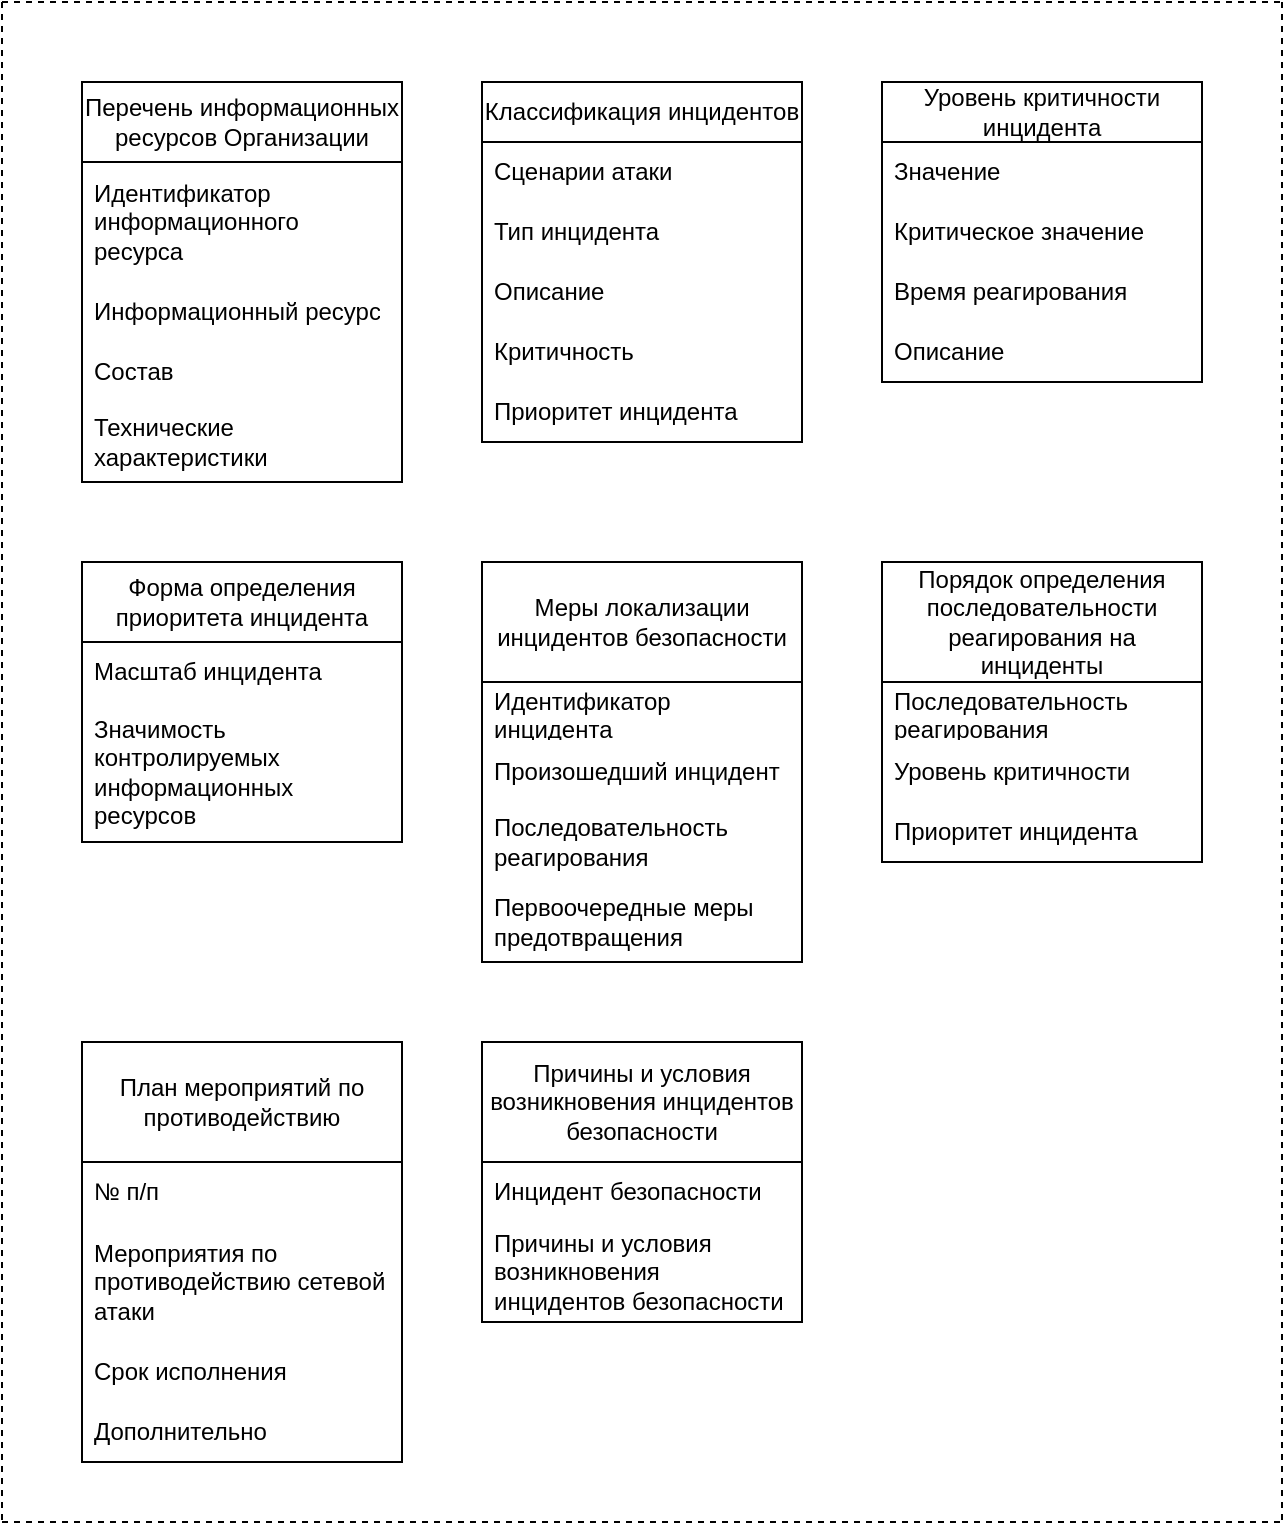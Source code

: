 <mxfile version="24.8.6">
  <diagram id="XmhMLrY5rcQZFRlhpqio" name="Страница — 1">
    <mxGraphModel dx="1290" dy="567" grid="1" gridSize="10" guides="1" tooltips="1" connect="1" arrows="1" fold="1" page="1" pageScale="1" pageWidth="827" pageHeight="1169" math="0" shadow="0">
      <root>
        <mxCell id="0" />
        <mxCell id="1" parent="0" />
        <mxCell id="afDjPK45F89lLLZITFo6-1" value="" style="endArrow=none;dashed=1;html=1;rounded=0;" edge="1" parent="1">
          <mxGeometry width="50" height="50" relative="1" as="geometry">
            <mxPoint x="80" y="80" as="sourcePoint" />
            <mxPoint x="720" y="80" as="targetPoint" />
          </mxGeometry>
        </mxCell>
        <mxCell id="afDjPK45F89lLLZITFo6-2" value="" style="endArrow=none;dashed=1;html=1;rounded=0;" edge="1" parent="1">
          <mxGeometry width="50" height="50" relative="1" as="geometry">
            <mxPoint x="80" y="840" as="sourcePoint" />
            <mxPoint x="720" y="840" as="targetPoint" />
          </mxGeometry>
        </mxCell>
        <mxCell id="afDjPK45F89lLLZITFo6-3" value="" style="endArrow=none;dashed=1;html=1;rounded=0;" edge="1" parent="1">
          <mxGeometry width="50" height="50" relative="1" as="geometry">
            <mxPoint x="80" y="80" as="sourcePoint" />
            <mxPoint x="80" y="840" as="targetPoint" />
          </mxGeometry>
        </mxCell>
        <mxCell id="afDjPK45F89lLLZITFo6-4" value="" style="endArrow=none;dashed=1;html=1;rounded=0;" edge="1" parent="1">
          <mxGeometry width="50" height="50" relative="1" as="geometry">
            <mxPoint x="720" y="80" as="sourcePoint" />
            <mxPoint x="720" y="840" as="targetPoint" />
          </mxGeometry>
        </mxCell>
        <mxCell id="afDjPK45F89lLLZITFo6-5" value="Меры локализации инцидентов безопасности" style="swimlane;fontStyle=0;childLayout=stackLayout;horizontal=1;startSize=60;horizontalStack=0;resizeParent=1;resizeParentMax=0;resizeLast=0;collapsible=1;marginBottom=0;whiteSpace=wrap;html=1;" vertex="1" parent="1">
          <mxGeometry x="320" y="360" width="160" height="200" as="geometry" />
        </mxCell>
        <mxCell id="afDjPK45F89lLLZITFo6-6" value="Идентификатор инцидента" style="text;strokeColor=none;fillColor=none;align=left;verticalAlign=middle;spacingLeft=4;spacingRight=4;overflow=hidden;points=[[0,0.5],[1,0.5]];portConstraint=eastwest;rotatable=0;whiteSpace=wrap;html=1;" vertex="1" parent="afDjPK45F89lLLZITFo6-5">
          <mxGeometry y="60" width="160" height="30" as="geometry" />
        </mxCell>
        <mxCell id="afDjPK45F89lLLZITFo6-7" value="Произошедший инцидент" style="text;strokeColor=none;fillColor=none;align=left;verticalAlign=middle;spacingLeft=4;spacingRight=4;overflow=hidden;points=[[0,0.5],[1,0.5]];portConstraint=eastwest;rotatable=0;whiteSpace=wrap;html=1;" vertex="1" parent="afDjPK45F89lLLZITFo6-5">
          <mxGeometry y="90" width="160" height="30" as="geometry" />
        </mxCell>
        <mxCell id="afDjPK45F89lLLZITFo6-50" value="Последовательность реагирования" style="text;strokeColor=none;fillColor=none;align=left;verticalAlign=middle;spacingLeft=4;spacingRight=4;overflow=hidden;points=[[0,0.5],[1,0.5]];portConstraint=eastwest;rotatable=0;whiteSpace=wrap;html=1;" vertex="1" parent="afDjPK45F89lLLZITFo6-5">
          <mxGeometry y="120" width="160" height="40" as="geometry" />
        </mxCell>
        <mxCell id="afDjPK45F89lLLZITFo6-8" value="Первоочередные меры предотвращения" style="text;strokeColor=none;fillColor=none;align=left;verticalAlign=middle;spacingLeft=4;spacingRight=4;overflow=hidden;points=[[0,0.5],[1,0.5]];portConstraint=eastwest;rotatable=0;whiteSpace=wrap;html=1;" vertex="1" parent="afDjPK45F89lLLZITFo6-5">
          <mxGeometry y="160" width="160" height="40" as="geometry" />
        </mxCell>
        <mxCell id="afDjPK45F89lLLZITFo6-9" value="Классификация инцидентов" style="swimlane;fontStyle=0;childLayout=stackLayout;horizontal=1;startSize=30;horizontalStack=0;resizeParent=1;resizeParentMax=0;resizeLast=0;collapsible=1;marginBottom=0;whiteSpace=wrap;html=1;" vertex="1" parent="1">
          <mxGeometry x="320" y="120" width="160" height="180" as="geometry">
            <mxRectangle x="290" y="200" width="140" height="30" as="alternateBounds" />
          </mxGeometry>
        </mxCell>
        <mxCell id="afDjPK45F89lLLZITFo6-10" value="Сценарии атаки" style="text;strokeColor=none;fillColor=none;align=left;verticalAlign=middle;spacingLeft=4;spacingRight=4;overflow=hidden;points=[[0,0.5],[1,0.5]];portConstraint=eastwest;rotatable=0;whiteSpace=wrap;html=1;" vertex="1" parent="afDjPK45F89lLLZITFo6-9">
          <mxGeometry y="30" width="160" height="30" as="geometry" />
        </mxCell>
        <mxCell id="afDjPK45F89lLLZITFo6-11" value="&lt;div&gt;Тип инцидента&lt;/div&gt;" style="text;strokeColor=none;fillColor=none;align=left;verticalAlign=middle;spacingLeft=4;spacingRight=4;overflow=hidden;points=[[0,0.5],[1,0.5]];portConstraint=eastwest;rotatable=0;whiteSpace=wrap;html=1;" vertex="1" parent="afDjPK45F89lLLZITFo6-9">
          <mxGeometry y="60" width="160" height="30" as="geometry" />
        </mxCell>
        <mxCell id="afDjPK45F89lLLZITFo6-12" value="Описание" style="text;strokeColor=none;fillColor=none;align=left;verticalAlign=middle;spacingLeft=4;spacingRight=4;overflow=hidden;points=[[0,0.5],[1,0.5]];portConstraint=eastwest;rotatable=0;whiteSpace=wrap;html=1;" vertex="1" parent="afDjPK45F89lLLZITFo6-9">
          <mxGeometry y="90" width="160" height="30" as="geometry" />
        </mxCell>
        <mxCell id="afDjPK45F89lLLZITFo6-13" value="Критичность" style="text;strokeColor=none;fillColor=none;align=left;verticalAlign=middle;spacingLeft=4;spacingRight=4;overflow=hidden;points=[[0,0.5],[1,0.5]];portConstraint=eastwest;rotatable=0;whiteSpace=wrap;html=1;" vertex="1" parent="afDjPK45F89lLLZITFo6-9">
          <mxGeometry y="120" width="160" height="30" as="geometry" />
        </mxCell>
        <mxCell id="afDjPK45F89lLLZITFo6-38" value="Приоритет инцидента" style="text;strokeColor=none;fillColor=none;align=left;verticalAlign=middle;spacingLeft=4;spacingRight=4;overflow=hidden;points=[[0,0.5],[1,0.5]];portConstraint=eastwest;rotatable=0;whiteSpace=wrap;html=1;" vertex="1" parent="afDjPK45F89lLLZITFo6-9">
          <mxGeometry y="150" width="160" height="30" as="geometry" />
        </mxCell>
        <mxCell id="afDjPK45F89lLLZITFo6-14" value="Порядок определения последовательности реагирования на инциденты" style="swimlane;fontStyle=0;childLayout=stackLayout;horizontal=1;startSize=60;horizontalStack=0;resizeParent=1;resizeParentMax=0;resizeLast=0;collapsible=1;marginBottom=0;whiteSpace=wrap;html=1;" vertex="1" parent="1">
          <mxGeometry x="520" y="360" width="160" height="150" as="geometry">
            <mxRectangle x="520" y="360" width="200" height="60" as="alternateBounds" />
          </mxGeometry>
        </mxCell>
        <mxCell id="afDjPK45F89lLLZITFo6-15" value="Последовательность реагирования" style="text;strokeColor=none;fillColor=none;align=left;verticalAlign=middle;spacingLeft=4;spacingRight=4;overflow=hidden;points=[[0,0.5],[1,0.5]];portConstraint=eastwest;rotatable=0;whiteSpace=wrap;html=1;" vertex="1" parent="afDjPK45F89lLLZITFo6-14">
          <mxGeometry y="60" width="160" height="30" as="geometry" />
        </mxCell>
        <mxCell id="afDjPK45F89lLLZITFo6-16" value="Уровень критичности" style="text;strokeColor=none;fillColor=none;align=left;verticalAlign=middle;spacingLeft=4;spacingRight=4;overflow=hidden;points=[[0,0.5],[1,0.5]];portConstraint=eastwest;rotatable=0;whiteSpace=wrap;html=1;" vertex="1" parent="afDjPK45F89lLLZITFo6-14">
          <mxGeometry y="90" width="160" height="30" as="geometry" />
        </mxCell>
        <mxCell id="afDjPK45F89lLLZITFo6-17" value="Приоритет инцидента" style="text;strokeColor=none;fillColor=none;align=left;verticalAlign=middle;spacingLeft=4;spacingRight=4;overflow=hidden;points=[[0,0.5],[1,0.5]];portConstraint=eastwest;rotatable=0;whiteSpace=wrap;html=1;" vertex="1" parent="afDjPK45F89lLLZITFo6-14">
          <mxGeometry y="120" width="160" height="30" as="geometry" />
        </mxCell>
        <mxCell id="afDjPK45F89lLLZITFo6-18" value="План мероприятий по противодействию" style="swimlane;fontStyle=0;childLayout=stackLayout;horizontal=1;startSize=60;horizontalStack=0;resizeParent=1;resizeParentMax=0;resizeLast=0;collapsible=1;marginBottom=0;whiteSpace=wrap;html=1;" vertex="1" parent="1">
          <mxGeometry x="120" y="600" width="160" height="210" as="geometry" />
        </mxCell>
        <mxCell id="afDjPK45F89lLLZITFo6-19" value="&lt;div&gt;№&amp;nbsp;&lt;span style=&quot;background-color: initial;&quot;&gt;п/п&lt;/span&gt;&lt;/div&gt;" style="text;strokeColor=none;fillColor=none;align=left;verticalAlign=middle;spacingLeft=4;spacingRight=4;overflow=hidden;points=[[0,0.5],[1,0.5]];portConstraint=eastwest;rotatable=0;whiteSpace=wrap;html=1;" vertex="1" parent="afDjPK45F89lLLZITFo6-18">
          <mxGeometry y="60" width="160" height="30" as="geometry" />
        </mxCell>
        <mxCell id="afDjPK45F89lLLZITFo6-20" value="Мероприятия по противодействию сетевой атаки" style="text;strokeColor=none;fillColor=none;align=left;verticalAlign=middle;spacingLeft=4;spacingRight=4;overflow=hidden;points=[[0,0.5],[1,0.5]];portConstraint=eastwest;rotatable=0;whiteSpace=wrap;html=1;" vertex="1" parent="afDjPK45F89lLLZITFo6-18">
          <mxGeometry y="90" width="160" height="60" as="geometry" />
        </mxCell>
        <mxCell id="afDjPK45F89lLLZITFo6-21" value="Срок исполнения" style="text;strokeColor=none;fillColor=none;align=left;verticalAlign=middle;spacingLeft=4;spacingRight=4;overflow=hidden;points=[[0,0.5],[1,0.5]];portConstraint=eastwest;rotatable=0;whiteSpace=wrap;html=1;" vertex="1" parent="afDjPK45F89lLLZITFo6-18">
          <mxGeometry y="150" width="160" height="30" as="geometry" />
        </mxCell>
        <mxCell id="afDjPK45F89lLLZITFo6-51" value="Дополнительно" style="text;strokeColor=none;fillColor=none;align=left;verticalAlign=middle;spacingLeft=4;spacingRight=4;overflow=hidden;points=[[0,0.5],[1,0.5]];portConstraint=eastwest;rotatable=0;whiteSpace=wrap;html=1;" vertex="1" parent="afDjPK45F89lLLZITFo6-18">
          <mxGeometry y="180" width="160" height="30" as="geometry" />
        </mxCell>
        <mxCell id="afDjPK45F89lLLZITFo6-33" value="Перечень информационных ресурсов Организации" style="swimlane;fontStyle=0;childLayout=stackLayout;horizontal=1;startSize=40;horizontalStack=0;resizeParent=1;resizeParentMax=0;resizeLast=0;collapsible=1;marginBottom=0;whiteSpace=wrap;html=1;" vertex="1" parent="1">
          <mxGeometry x="120" y="120" width="160" height="200" as="geometry" />
        </mxCell>
        <mxCell id="afDjPK45F89lLLZITFo6-34" value="Идентификатор информационного ресурса" style="text;strokeColor=none;fillColor=none;align=left;verticalAlign=middle;spacingLeft=4;spacingRight=4;overflow=hidden;points=[[0,0.5],[1,0.5]];portConstraint=eastwest;rotatable=0;whiteSpace=wrap;html=1;" vertex="1" parent="afDjPK45F89lLLZITFo6-33">
          <mxGeometry y="40" width="160" height="60" as="geometry" />
        </mxCell>
        <mxCell id="afDjPK45F89lLLZITFo6-35" value="Информационный ресурс" style="text;strokeColor=none;fillColor=none;align=left;verticalAlign=middle;spacingLeft=4;spacingRight=4;overflow=hidden;points=[[0,0.5],[1,0.5]];portConstraint=eastwest;rotatable=0;whiteSpace=wrap;html=1;" vertex="1" parent="afDjPK45F89lLLZITFo6-33">
          <mxGeometry y="100" width="160" height="30" as="geometry" />
        </mxCell>
        <mxCell id="afDjPK45F89lLLZITFo6-36" value="Состав" style="text;strokeColor=none;fillColor=none;align=left;verticalAlign=middle;spacingLeft=4;spacingRight=4;overflow=hidden;points=[[0,0.5],[1,0.5]];portConstraint=eastwest;rotatable=0;whiteSpace=wrap;html=1;" vertex="1" parent="afDjPK45F89lLLZITFo6-33">
          <mxGeometry y="130" width="160" height="30" as="geometry" />
        </mxCell>
        <mxCell id="afDjPK45F89lLLZITFo6-37" value="Технические характеристики" style="text;strokeColor=none;fillColor=none;align=left;verticalAlign=middle;spacingLeft=4;spacingRight=4;overflow=hidden;points=[[0,0.5],[1,0.5]];portConstraint=eastwest;rotatable=0;whiteSpace=wrap;html=1;" vertex="1" parent="afDjPK45F89lLLZITFo6-33">
          <mxGeometry y="160" width="160" height="40" as="geometry" />
        </mxCell>
        <mxCell id="afDjPK45F89lLLZITFo6-40" value="Уровень критичности инцидента" style="swimlane;fontStyle=0;childLayout=stackLayout;horizontal=1;startSize=30;horizontalStack=0;resizeParent=1;resizeParentMax=0;resizeLast=0;collapsible=1;marginBottom=0;whiteSpace=wrap;html=1;" vertex="1" parent="1">
          <mxGeometry x="520" y="120" width="160" height="150" as="geometry" />
        </mxCell>
        <mxCell id="afDjPK45F89lLLZITFo6-41" value="&lt;div&gt;Значение&lt;/div&gt;" style="text;strokeColor=none;fillColor=none;align=left;verticalAlign=middle;spacingLeft=4;spacingRight=4;overflow=hidden;points=[[0,0.5],[1,0.5]];portConstraint=eastwest;rotatable=0;whiteSpace=wrap;html=1;" vertex="1" parent="afDjPK45F89lLLZITFo6-40">
          <mxGeometry y="30" width="160" height="30" as="geometry" />
        </mxCell>
        <mxCell id="afDjPK45F89lLLZITFo6-42" value="Критическое значение" style="text;strokeColor=none;fillColor=none;align=left;verticalAlign=middle;spacingLeft=4;spacingRight=4;overflow=hidden;points=[[0,0.5],[1,0.5]];portConstraint=eastwest;rotatable=0;whiteSpace=wrap;html=1;" vertex="1" parent="afDjPK45F89lLLZITFo6-40">
          <mxGeometry y="60" width="160" height="30" as="geometry" />
        </mxCell>
        <mxCell id="afDjPK45F89lLLZITFo6-43" value="Время реагирования" style="text;strokeColor=none;fillColor=none;align=left;verticalAlign=middle;spacingLeft=4;spacingRight=4;overflow=hidden;points=[[0,0.5],[1,0.5]];portConstraint=eastwest;rotatable=0;whiteSpace=wrap;html=1;" vertex="1" parent="afDjPK45F89lLLZITFo6-40">
          <mxGeometry y="90" width="160" height="30" as="geometry" />
        </mxCell>
        <mxCell id="afDjPK45F89lLLZITFo6-44" value="Описание" style="text;strokeColor=none;fillColor=none;align=left;verticalAlign=middle;spacingLeft=4;spacingRight=4;overflow=hidden;points=[[0,0.5],[1,0.5]];portConstraint=eastwest;rotatable=0;whiteSpace=wrap;html=1;" vertex="1" parent="afDjPK45F89lLLZITFo6-40">
          <mxGeometry y="120" width="160" height="30" as="geometry" />
        </mxCell>
        <mxCell id="afDjPK45F89lLLZITFo6-45" value="Форма определения приоритета инцидента" style="swimlane;fontStyle=0;childLayout=stackLayout;horizontal=1;startSize=40;horizontalStack=0;resizeParent=1;resizeParentMax=0;resizeLast=0;collapsible=1;marginBottom=0;whiteSpace=wrap;html=1;" vertex="1" parent="1">
          <mxGeometry x="120" y="360" width="160" height="140" as="geometry" />
        </mxCell>
        <mxCell id="afDjPK45F89lLLZITFo6-46" value="&lt;div&gt;Масштаб инцидента&lt;/div&gt;" style="text;strokeColor=none;fillColor=none;align=left;verticalAlign=middle;spacingLeft=4;spacingRight=4;overflow=hidden;points=[[0,0.5],[1,0.5]];portConstraint=eastwest;rotatable=0;whiteSpace=wrap;html=1;" vertex="1" parent="afDjPK45F89lLLZITFo6-45">
          <mxGeometry y="40" width="160" height="30" as="geometry" />
        </mxCell>
        <mxCell id="afDjPK45F89lLLZITFo6-47" value="Значимость контролируемых информационных ресурсов" style="text;strokeColor=none;fillColor=none;align=left;verticalAlign=middle;spacingLeft=4;spacingRight=4;overflow=hidden;points=[[0,0.5],[1,0.5]];portConstraint=eastwest;rotatable=0;whiteSpace=wrap;html=1;" vertex="1" parent="afDjPK45F89lLLZITFo6-45">
          <mxGeometry y="70" width="160" height="70" as="geometry" />
        </mxCell>
        <mxCell id="afDjPK45F89lLLZITFo6-52" value="Причины и условия возникновения инцидентов безопасности" style="swimlane;fontStyle=0;childLayout=stackLayout;horizontal=1;startSize=60;horizontalStack=0;resizeParent=1;resizeParentMax=0;resizeLast=0;collapsible=1;marginBottom=0;whiteSpace=wrap;html=1;" vertex="1" parent="1">
          <mxGeometry x="320" y="600" width="160" height="140" as="geometry" />
        </mxCell>
        <mxCell id="afDjPK45F89lLLZITFo6-53" value="Инцидент безопасности" style="text;strokeColor=none;fillColor=none;align=left;verticalAlign=middle;spacingLeft=4;spacingRight=4;overflow=hidden;points=[[0,0.5],[1,0.5]];portConstraint=eastwest;rotatable=0;whiteSpace=wrap;html=1;" vertex="1" parent="afDjPK45F89lLLZITFo6-52">
          <mxGeometry y="60" width="160" height="30" as="geometry" />
        </mxCell>
        <mxCell id="afDjPK45F89lLLZITFo6-54" value="Причины и условия возникновения инцидентов безопасности" style="text;strokeColor=none;fillColor=none;align=left;verticalAlign=middle;spacingLeft=4;spacingRight=4;overflow=hidden;points=[[0,0.5],[1,0.5]];portConstraint=eastwest;rotatable=0;whiteSpace=wrap;html=1;" vertex="1" parent="afDjPK45F89lLLZITFo6-52">
          <mxGeometry y="90" width="160" height="50" as="geometry" />
        </mxCell>
      </root>
    </mxGraphModel>
  </diagram>
</mxfile>
